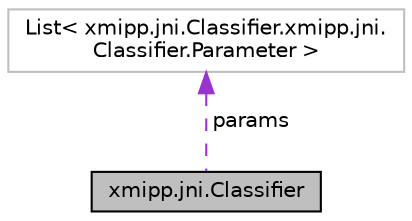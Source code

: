 digraph "xmipp.jni.Classifier"
{
  edge [fontname="Helvetica",fontsize="10",labelfontname="Helvetica",labelfontsize="10"];
  node [fontname="Helvetica",fontsize="10",shape=record];
  Node3 [label="xmipp.jni.Classifier",height=0.2,width=0.4,color="black", fillcolor="grey75", style="filled", fontcolor="black"];
  Node4 -> Node3 [dir="back",color="darkorchid3",fontsize="10",style="dashed",label=" params" ,fontname="Helvetica"];
  Node4 [label="List\< xmipp.jni.Classifier.xmipp.jni.\lClassifier.Parameter \>",height=0.2,width=0.4,color="grey75", fillcolor="white", style="filled"];
}
